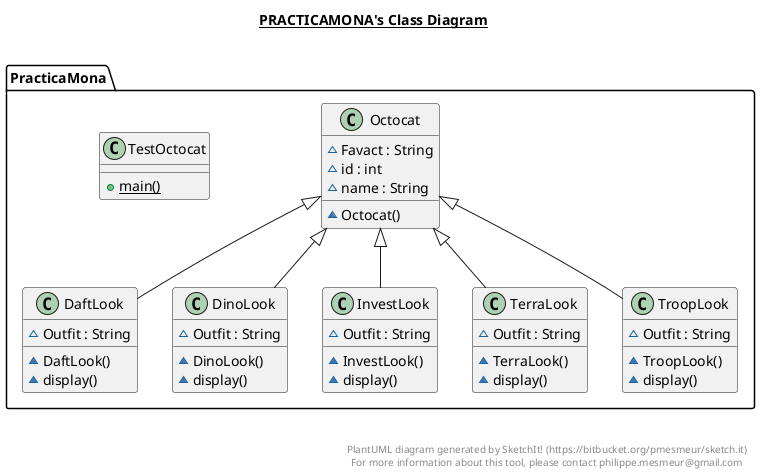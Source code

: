 @startuml

title __PRACTICAMONA's Class Diagram__\n

  namespace PracticaMona {
    class PracticaMona.DaftLook {
        ~ Outfit : String
        ~ DaftLook()
        ~ display()
    }
  }
  

  namespace PracticaMona {
    class PracticaMona.DinoLook {
        ~ Outfit : String
        ~ DinoLook()
        ~ display()
    }
  }
  

  namespace PracticaMona {
    class PracticaMona.InvestLook {
        ~ Outfit : String
        ~ InvestLook()
        ~ display()
    }
  }
  

  namespace PracticaMona {
    class PracticaMona.Octocat {
        ~ Favact : String
        ~ id : int
        ~ name : String
        ~ Octocat()
    }
  }
  

  namespace PracticaMona {
    class PracticaMona.TerraLook {
        ~ Outfit : String
        ~ TerraLook()
        ~ display()
    }
  }
  

  namespace PracticaMona {
    class PracticaMona.TestOctocat {
        {static} + main()
    }
  }
  

  namespace PracticaMona {
    class PracticaMona.TroopLook {
        ~ Outfit : String
        ~ TroopLook()
        ~ display()
    }
  }
  

  PracticaMona.DaftLook -up-|> PracticaMona.Octocat
  PracticaMona.DinoLook -up-|> PracticaMona.Octocat
  PracticaMona.InvestLook -up-|> PracticaMona.Octocat
  PracticaMona.TerraLook -up-|> PracticaMona.Octocat
  PracticaMona.TroopLook -up-|> PracticaMona.Octocat


right footer


PlantUML diagram generated by SketchIt! (https://bitbucket.org/pmesmeur/sketch.it)
For more information about this tool, please contact philippe.mesmeur@gmail.com
endfooter

@enduml
